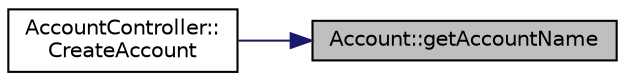 digraph "Account::getAccountName"
{
 // LATEX_PDF_SIZE
  edge [fontname="Helvetica",fontsize="10",labelfontname="Helvetica",labelfontsize="10"];
  node [fontname="Helvetica",fontsize="10",shape=record];
  rankdir="RL";
  Node1 [label="Account::getAccountName",height=0.2,width=0.4,color="black", fillcolor="grey75", style="filled", fontcolor="black",tooltip=" "];
  Node1 -> Node2 [dir="back",color="midnightblue",fontsize="10",style="solid",fontname="Helvetica"];
  Node2 [label="AccountController::\lCreateAccount",height=0.2,width=0.4,color="black", fillcolor="white", style="filled",URL="$class_account_controller.html#ac61e5af000b619e5ff2364e9db143006",tooltip="CreateAccount create an account in the database."];
}
